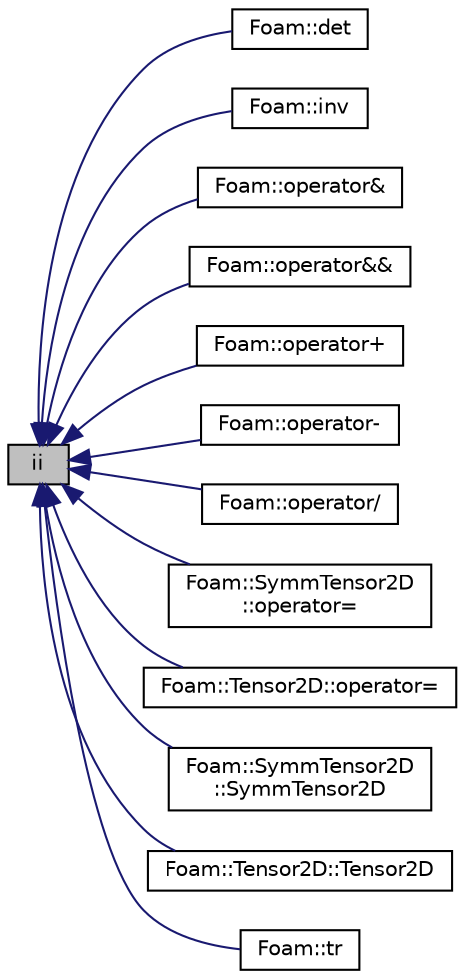 digraph "ii"
{
  bgcolor="transparent";
  edge [fontname="Helvetica",fontsize="10",labelfontname="Helvetica",labelfontsize="10"];
  node [fontname="Helvetica",fontsize="10",shape=record];
  rankdir="LR";
  Node1 [label="ii",height=0.2,width=0.4,color="black", fillcolor="grey75", style="filled", fontcolor="black"];
  Node1 -> Node2 [dir="back",color="midnightblue",fontsize="10",style="solid",fontname="Helvetica"];
  Node2 [label="Foam::det",height=0.2,width=0.4,color="black",URL="$a10733.html#ac86ecaa79a5d550abe94bcc6e1ac7a78",tooltip="Return the determinant of a spherical tensor. "];
  Node1 -> Node3 [dir="back",color="midnightblue",fontsize="10",style="solid",fontname="Helvetica"];
  Node3 [label="Foam::inv",height=0.2,width=0.4,color="black",URL="$a10733.html#a3dd827d09102ec919cc1d24970de3a75",tooltip="Return the inverse of a symmetric tensor. "];
  Node1 -> Node4 [dir="back",color="midnightblue",fontsize="10",style="solid",fontname="Helvetica"];
  Node4 [label="Foam::operator&",height=0.2,width=0.4,color="black",URL="$a10733.html#a781249a083f694e0b3ef542328a922ac",tooltip="Inner-product between two spherical tensors. "];
  Node1 -> Node5 [dir="back",color="midnightblue",fontsize="10",style="solid",fontname="Helvetica"];
  Node5 [label="Foam::operator&&",height=0.2,width=0.4,color="black",URL="$a10733.html#a2ab3665d84b00abdd01115fb199904dc",tooltip="Double-dot-product between a spherical tensor and a symmetric tensor. "];
  Node1 -> Node6 [dir="back",color="midnightblue",fontsize="10",style="solid",fontname="Helvetica"];
  Node6 [label="Foam::operator+",height=0.2,width=0.4,color="black",URL="$a10733.html#a70766d7af9f52b534271768d8ee3b539"];
  Node1 -> Node7 [dir="back",color="midnightblue",fontsize="10",style="solid",fontname="Helvetica"];
  Node7 [label="Foam::operator-",height=0.2,width=0.4,color="black",URL="$a10733.html#a9d430e44ce41add1d94be3e64a5ae9b7"];
  Node1 -> Node8 [dir="back",color="midnightblue",fontsize="10",style="solid",fontname="Helvetica"];
  Node8 [label="Foam::operator/",height=0.2,width=0.4,color="black",URL="$a10733.html#a767cbf285987619a274ce4e28b2601a8",tooltip="Division of a scalar by a sphericalTensor2D. "];
  Node1 -> Node9 [dir="back",color="midnightblue",fontsize="10",style="solid",fontname="Helvetica"];
  Node9 [label="Foam::SymmTensor2D\l::operator=",height=0.2,width=0.4,color="black",URL="$a02539.html#acdd34ba94146fb11495970ee4c49fb63",tooltip="Construct given SphericalTensor2D. "];
  Node1 -> Node10 [dir="back",color="midnightblue",fontsize="10",style="solid",fontname="Helvetica"];
  Node10 [label="Foam::Tensor2D::operator=",height=0.2,width=0.4,color="black",URL="$a02566.html#acdd34ba94146fb11495970ee4c49fb63",tooltip="Copy SphericalTensor2D. "];
  Node1 -> Node11 [dir="back",color="midnightblue",fontsize="10",style="solid",fontname="Helvetica"];
  Node11 [label="Foam::SymmTensor2D\l::SymmTensor2D",height=0.2,width=0.4,color="black",URL="$a02539.html#a531ddcdba06b7fd33690e6a22ae1bffd",tooltip="Construct given SphericalTensor. "];
  Node1 -> Node12 [dir="back",color="midnightblue",fontsize="10",style="solid",fontname="Helvetica"];
  Node12 [label="Foam::Tensor2D::Tensor2D",height=0.2,width=0.4,color="black",URL="$a02566.html#a634a5305645e6613916367068257f4ba",tooltip="Construct given SphericalTensor2D. "];
  Node1 -> Node13 [dir="back",color="midnightblue",fontsize="10",style="solid",fontname="Helvetica"];
  Node13 [label="Foam::tr",height=0.2,width=0.4,color="black",URL="$a10733.html#a7ecb934b4790814428f5f4a5c834b57f",tooltip="Return the trace of a spherical tensor. "];
}

